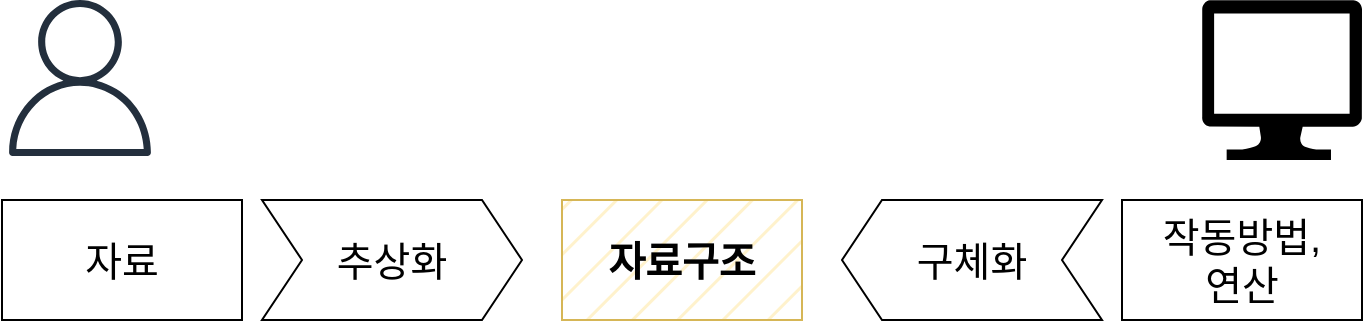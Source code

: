 <mxfile version="24.8.0">
  <diagram name="페이지-1" id="qPbgTfa4KCmWx3KPFOTx">
    <mxGraphModel dx="1434" dy="738" grid="1" gridSize="10" guides="1" tooltips="1" connect="1" arrows="1" fold="1" page="1" pageScale="1" pageWidth="827" pageHeight="1169" math="0" shadow="0">
      <root>
        <mxCell id="0" />
        <mxCell id="1" parent="0" />
        <mxCell id="s72vFdLAtR0_mrRkgcuW-1" value="" style="sketch=0;outlineConnect=0;fontColor=#232F3E;gradientColor=none;fillColor=#232F3D;strokeColor=none;dashed=0;verticalLabelPosition=bottom;verticalAlign=top;align=center;html=1;fontSize=12;fontStyle=0;aspect=fixed;pointerEvents=1;shape=mxgraph.aws4.user;" vertex="1" parent="1">
          <mxGeometry x="40" y="280" width="78" height="78" as="geometry" />
        </mxCell>
        <mxCell id="s72vFdLAtR0_mrRkgcuW-2" value="" style="verticalLabelPosition=bottom;html=1;verticalAlign=top;align=center;strokeColor=none;fillColor=#000000;shape=mxgraph.azure.computer;pointerEvents=1;" vertex="1" parent="1">
          <mxGeometry x="640" y="280" width="80" height="80" as="geometry" />
        </mxCell>
        <mxCell id="s72vFdLAtR0_mrRkgcuW-3" value="&lt;font style=&quot;font-size: 20px;&quot;&gt;자료&lt;/font&gt;" style="rounded=0;whiteSpace=wrap;html=1;" vertex="1" parent="1">
          <mxGeometry x="40" y="380" width="120" height="60" as="geometry" />
        </mxCell>
        <mxCell id="s72vFdLAtR0_mrRkgcuW-4" value="&lt;font style=&quot;font-size: 20px;&quot;&gt;추상화&lt;/font&gt;" style="shape=step;perimeter=stepPerimeter;whiteSpace=wrap;html=1;fixedSize=1;" vertex="1" parent="1">
          <mxGeometry x="170" y="380" width="130" height="60" as="geometry" />
        </mxCell>
        <mxCell id="s72vFdLAtR0_mrRkgcuW-5" value="&lt;font style=&quot;font-size: 20px;&quot;&gt;&lt;b&gt;자료구조&lt;/b&gt;&lt;/font&gt;" style="rounded=0;whiteSpace=wrap;html=1;fillColor=#fff2cc;strokeColor=#d6b656;fillStyle=hatch;" vertex="1" parent="1">
          <mxGeometry x="320" y="380" width="120" height="60" as="geometry" />
        </mxCell>
        <mxCell id="s72vFdLAtR0_mrRkgcuW-6" value="" style="shape=step;perimeter=stepPerimeter;whiteSpace=wrap;html=1;fixedSize=1;rotation=-180;" vertex="1" parent="1">
          <mxGeometry x="460" y="380" width="130" height="60" as="geometry" />
        </mxCell>
        <mxCell id="s72vFdLAtR0_mrRkgcuW-7" value="&lt;font style=&quot;font-size: 20px;&quot;&gt;구체화&lt;/font&gt;" style="text;strokeColor=none;align=center;fillColor=none;html=1;verticalAlign=middle;whiteSpace=wrap;rounded=0;" vertex="1" parent="1">
          <mxGeometry x="480" y="395" width="90" height="30" as="geometry" />
        </mxCell>
        <mxCell id="s72vFdLAtR0_mrRkgcuW-8" value="&lt;font style=&quot;font-size: 20px;&quot;&gt;작동방법,&lt;/font&gt;&lt;div&gt;&lt;font style=&quot;font-size: 20px;&quot;&gt;연산&lt;/font&gt;&lt;/div&gt;" style="rounded=0;whiteSpace=wrap;html=1;" vertex="1" parent="1">
          <mxGeometry x="600" y="380" width="120" height="60" as="geometry" />
        </mxCell>
      </root>
    </mxGraphModel>
  </diagram>
</mxfile>

